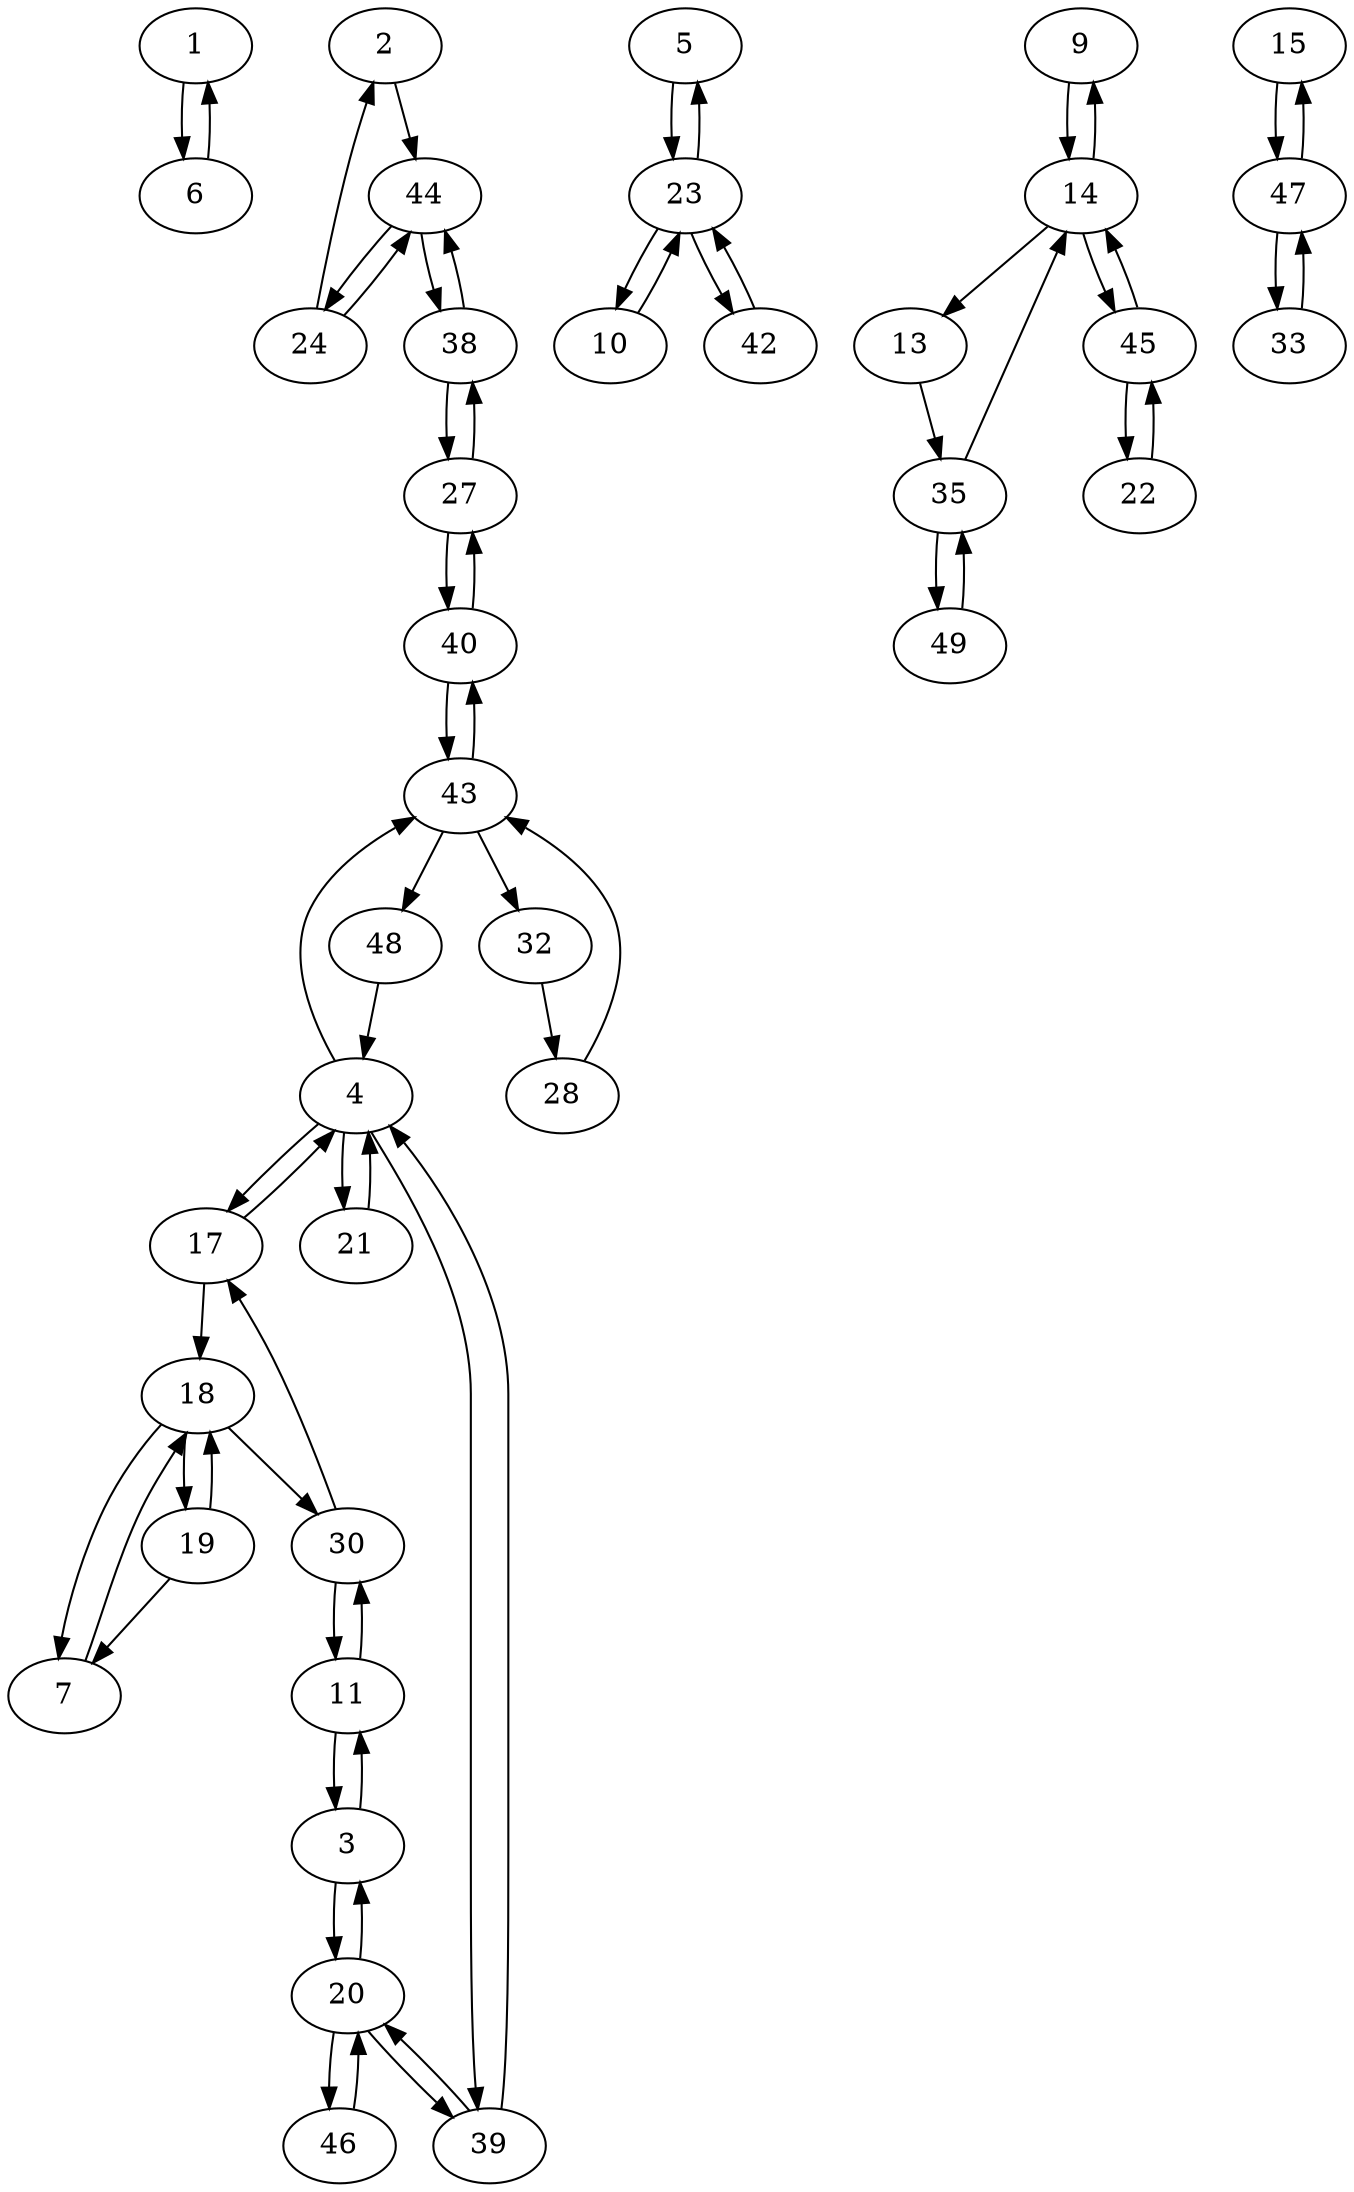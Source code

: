 digraph G {
  1 -> 6;
  2 -> 44;
  3 -> 11;
  3 -> 20;
  4 -> 17;
  4 -> 21;
  4 -> 39;
  4 -> 43;
  5 -> 23;
  6 -> 1;
  7 -> 18;
  9 -> 14;
  10 -> 23;
  11 -> 3;
  11 -> 30;
  13 -> 35;
  14 -> 9;
  14 -> 13;
  14 -> 45;
  15 -> 47;
  17 -> 4;
  17 -> 18;
  18 -> 7;
  18 -> 19;
  18 -> 30;
  19 -> 7;
  19 -> 18;
  20 -> 3;
  20 -> 39;
  20 -> 46;
  21 -> 4;
  22 -> 45;
  23 -> 5;
  23 -> 10;
  23 -> 42;
  24 -> 2;
  24 -> 44;
  27 -> 38;
  27 -> 40;
  28 -> 43;
  30 -> 11;
  30 -> 17;
  32 -> 28;
  33 -> 47;
  35 -> 14;
  35 -> 49;
  38 -> 27;
  38 -> 44;
  39 -> 4;
  39 -> 20;
  40 -> 27;
  40 -> 43;
  42 -> 23;
  43 -> 32;
  43 -> 40;
  43 -> 48;
  44 -> 24;
  44 -> 38;
  45 -> 14;
  45 -> 22;
  46 -> 20;
  47 -> 15;
  47 -> 33;
  48 -> 4;
  49 -> 35;
}